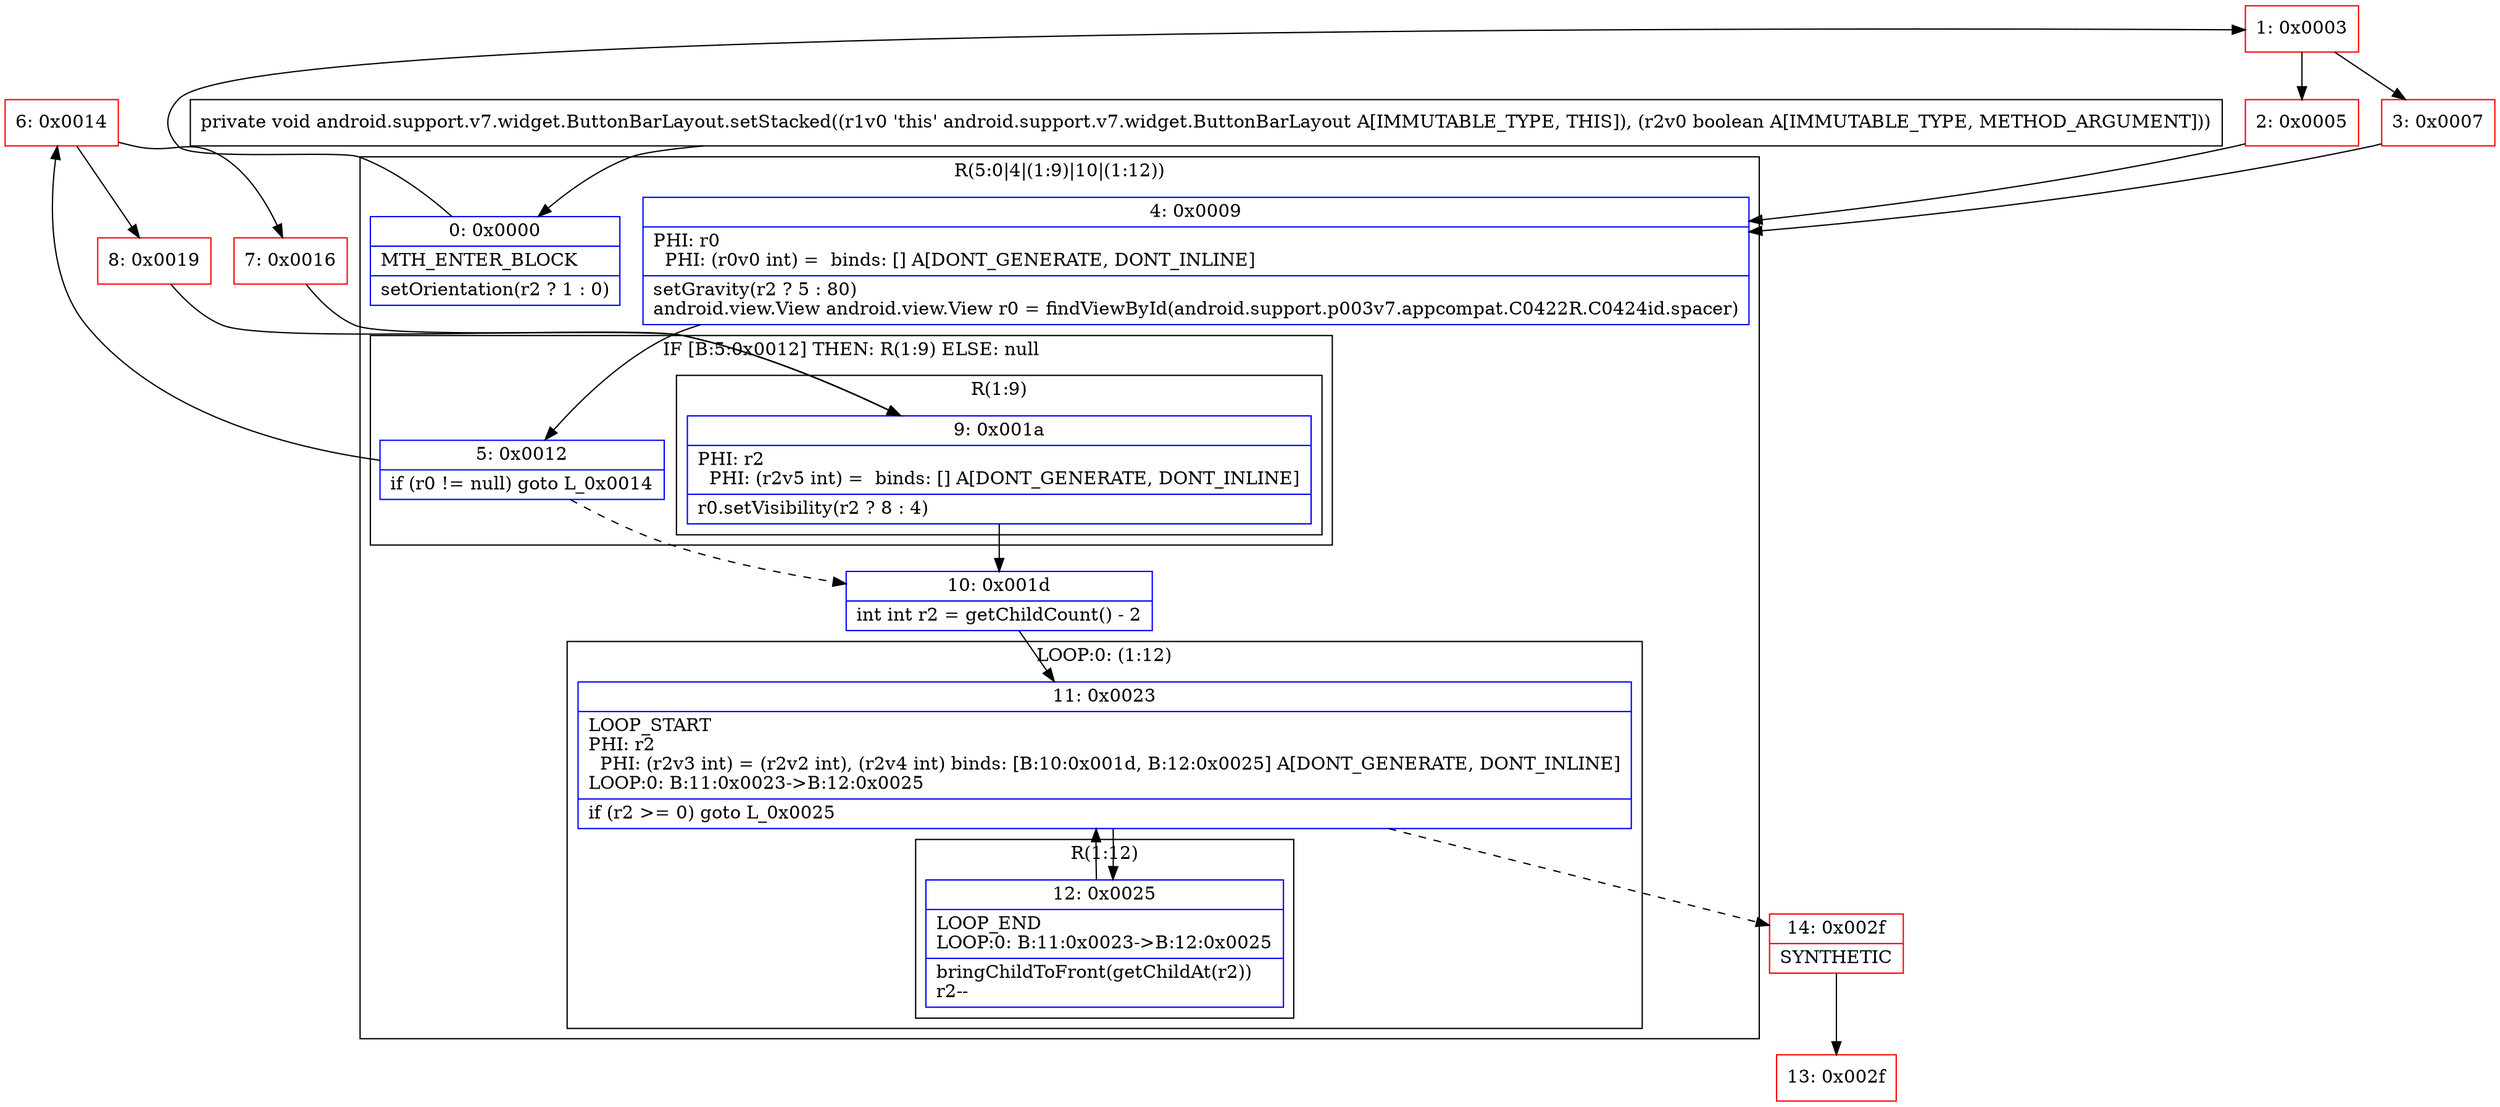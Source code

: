 digraph "CFG forandroid.support.v7.widget.ButtonBarLayout.setStacked(Z)V" {
subgraph cluster_Region_1767413789 {
label = "R(5:0|4|(1:9)|10|(1:12))";
node [shape=record,color=blue];
Node_0 [shape=record,label="{0\:\ 0x0000|MTH_ENTER_BLOCK\l|setOrientation(r2 ? 1 : 0)\l}"];
Node_4 [shape=record,label="{4\:\ 0x0009|PHI: r0 \l  PHI: (r0v0 int) =  binds: [] A[DONT_GENERATE, DONT_INLINE]\l|setGravity(r2 ? 5 : 80)\landroid.view.View android.view.View r0 = findViewById(android.support.p003v7.appcompat.C0422R.C0424id.spacer)\l}"];
subgraph cluster_IfRegion_1520042972 {
label = "IF [B:5:0x0012] THEN: R(1:9) ELSE: null";
node [shape=record,color=blue];
Node_5 [shape=record,label="{5\:\ 0x0012|if (r0 != null) goto L_0x0014\l}"];
subgraph cluster_Region_1177550174 {
label = "R(1:9)";
node [shape=record,color=blue];
Node_9 [shape=record,label="{9\:\ 0x001a|PHI: r2 \l  PHI: (r2v5 int) =  binds: [] A[DONT_GENERATE, DONT_INLINE]\l|r0.setVisibility(r2 ? 8 : 4)\l}"];
}
}
Node_10 [shape=record,label="{10\:\ 0x001d|int int r2 = getChildCount() \- 2\l}"];
subgraph cluster_LoopRegion_2082674665 {
label = "LOOP:0: (1:12)";
node [shape=record,color=blue];
Node_11 [shape=record,label="{11\:\ 0x0023|LOOP_START\lPHI: r2 \l  PHI: (r2v3 int) = (r2v2 int), (r2v4 int) binds: [B:10:0x001d, B:12:0x0025] A[DONT_GENERATE, DONT_INLINE]\lLOOP:0: B:11:0x0023\-\>B:12:0x0025\l|if (r2 \>= 0) goto L_0x0025\l}"];
subgraph cluster_Region_1360457728 {
label = "R(1:12)";
node [shape=record,color=blue];
Node_12 [shape=record,label="{12\:\ 0x0025|LOOP_END\lLOOP:0: B:11:0x0023\-\>B:12:0x0025\l|bringChildToFront(getChildAt(r2))\lr2\-\-\l}"];
}
}
}
Node_1 [shape=record,color=red,label="{1\:\ 0x0003}"];
Node_2 [shape=record,color=red,label="{2\:\ 0x0005}"];
Node_3 [shape=record,color=red,label="{3\:\ 0x0007}"];
Node_6 [shape=record,color=red,label="{6\:\ 0x0014}"];
Node_7 [shape=record,color=red,label="{7\:\ 0x0016}"];
Node_8 [shape=record,color=red,label="{8\:\ 0x0019}"];
Node_13 [shape=record,color=red,label="{13\:\ 0x002f}"];
Node_14 [shape=record,color=red,label="{14\:\ 0x002f|SYNTHETIC\l}"];
MethodNode[shape=record,label="{private void android.support.v7.widget.ButtonBarLayout.setStacked((r1v0 'this' android.support.v7.widget.ButtonBarLayout A[IMMUTABLE_TYPE, THIS]), (r2v0 boolean A[IMMUTABLE_TYPE, METHOD_ARGUMENT])) }"];
MethodNode -> Node_0;
Node_0 -> Node_1;
Node_4 -> Node_5;
Node_5 -> Node_6;
Node_5 -> Node_10[style=dashed];
Node_9 -> Node_10;
Node_10 -> Node_11;
Node_11 -> Node_12;
Node_11 -> Node_14[style=dashed];
Node_12 -> Node_11;
Node_1 -> Node_2;
Node_1 -> Node_3;
Node_2 -> Node_4;
Node_3 -> Node_4;
Node_6 -> Node_7;
Node_6 -> Node_8;
Node_7 -> Node_9;
Node_8 -> Node_9;
Node_14 -> Node_13;
}


